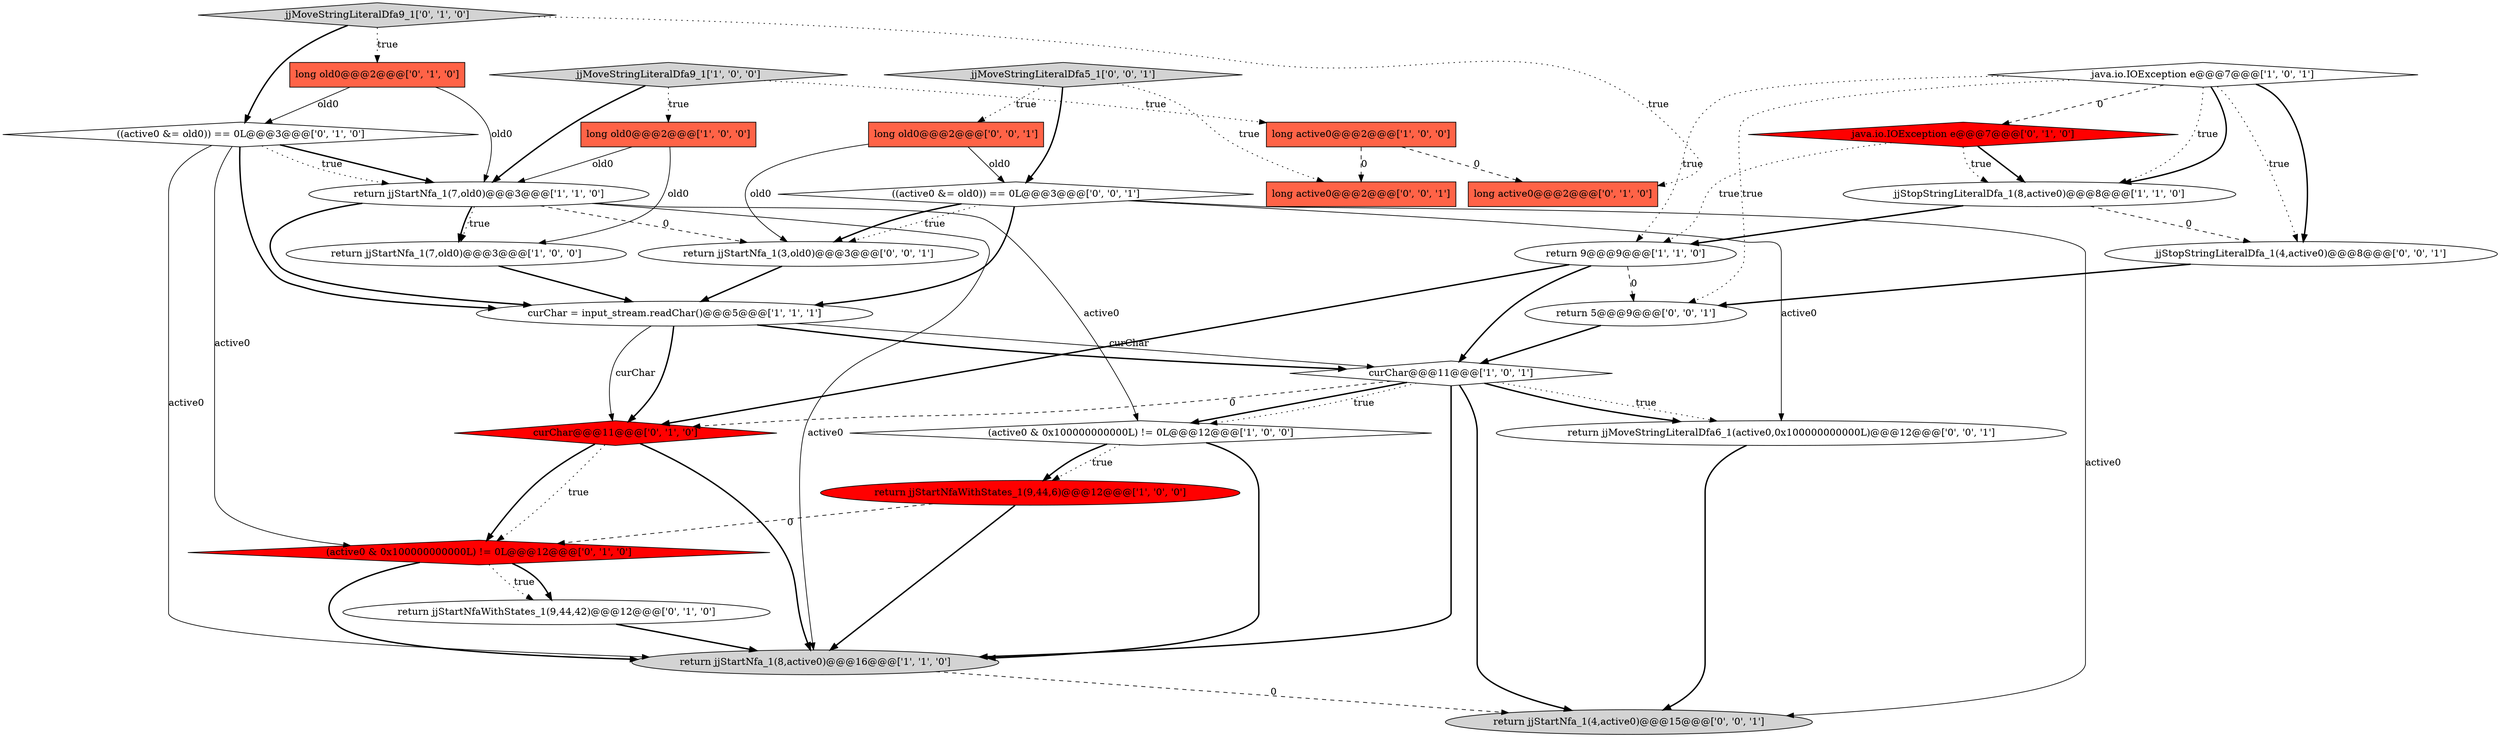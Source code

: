 digraph {
4 [style = filled, label = "return jjStartNfaWithStates_1(9,44,6)@@@12@@@['1', '0', '0']", fillcolor = red, shape = ellipse image = "AAA1AAABBB1BBB"];
7 [style = filled, label = "return jjStartNfa_1(7,old0)@@@3@@@['1', '1', '0']", fillcolor = white, shape = ellipse image = "AAA0AAABBB1BBB"];
13 [style = filled, label = "return jjStartNfaWithStates_1(9,44,42)@@@12@@@['0', '1', '0']", fillcolor = white, shape = ellipse image = "AAA0AAABBB2BBB"];
29 [style = filled, label = "return jjMoveStringLiteralDfa6_1(active0,0x100000000000L)@@@12@@@['0', '0', '1']", fillcolor = white, shape = ellipse image = "AAA0AAABBB3BBB"];
18 [style = filled, label = "(active0 & 0x100000000000L) != 0L@@@12@@@['0', '1', '0']", fillcolor = red, shape = diamond image = "AAA1AAABBB2BBB"];
26 [style = filled, label = "return jjStartNfa_1(4,active0)@@@15@@@['0', '0', '1']", fillcolor = lightgray, shape = ellipse image = "AAA0AAABBB3BBB"];
25 [style = filled, label = "return 5@@@9@@@['0', '0', '1']", fillcolor = white, shape = ellipse image = "AAA0AAABBB3BBB"];
14 [style = filled, label = "((active0 &= old0)) == 0L@@@3@@@['0', '1', '0']", fillcolor = white, shape = diamond image = "AAA0AAABBB2BBB"];
19 [style = filled, label = "jjMoveStringLiteralDfa9_1['0', '1', '0']", fillcolor = lightgray, shape = diamond image = "AAA0AAABBB2BBB"];
12 [style = filled, label = "java.io.IOException e@@@7@@@['1', '0', '1']", fillcolor = white, shape = diamond image = "AAA0AAABBB1BBB"];
10 [style = filled, label = "long active0@@@2@@@['1', '0', '0']", fillcolor = tomato, shape = box image = "AAA1AAABBB1BBB"];
5 [style = filled, label = "return jjStartNfa_1(7,old0)@@@3@@@['1', '0', '0']", fillcolor = white, shape = ellipse image = "AAA0AAABBB1BBB"];
16 [style = filled, label = "long active0@@@2@@@['0', '1', '0']", fillcolor = tomato, shape = box image = "AAA1AAABBB2BBB"];
20 [style = filled, label = "java.io.IOException e@@@7@@@['0', '1', '0']", fillcolor = red, shape = diamond image = "AAA1AAABBB2BBB"];
28 [style = filled, label = "return jjStartNfa_1(3,old0)@@@3@@@['0', '0', '1']", fillcolor = white, shape = ellipse image = "AAA0AAABBB3BBB"];
2 [style = filled, label = "long old0@@@2@@@['1', '0', '0']", fillcolor = tomato, shape = box image = "AAA0AAABBB1BBB"];
9 [style = filled, label = "return 9@@@9@@@['1', '1', '0']", fillcolor = white, shape = ellipse image = "AAA0AAABBB1BBB"];
0 [style = filled, label = "jjMoveStringLiteralDfa9_1['1', '0', '0']", fillcolor = lightgray, shape = diamond image = "AAA0AAABBB1BBB"];
11 [style = filled, label = "curChar@@@11@@@['1', '0', '1']", fillcolor = white, shape = diamond image = "AAA0AAABBB1BBB"];
17 [style = filled, label = "curChar@@@11@@@['0', '1', '0']", fillcolor = red, shape = diamond image = "AAA1AAABBB2BBB"];
22 [style = filled, label = "long old0@@@2@@@['0', '0', '1']", fillcolor = tomato, shape = box image = "AAA0AAABBB3BBB"];
8 [style = filled, label = "return jjStartNfa_1(8,active0)@@@16@@@['1', '1', '0']", fillcolor = lightgray, shape = ellipse image = "AAA0AAABBB1BBB"];
21 [style = filled, label = "jjStopStringLiteralDfa_1(4,active0)@@@8@@@['0', '0', '1']", fillcolor = white, shape = ellipse image = "AAA0AAABBB3BBB"];
23 [style = filled, label = "((active0 &= old0)) == 0L@@@3@@@['0', '0', '1']", fillcolor = white, shape = diamond image = "AAA0AAABBB3BBB"];
1 [style = filled, label = "jjStopStringLiteralDfa_1(8,active0)@@@8@@@['1', '1', '0']", fillcolor = white, shape = ellipse image = "AAA0AAABBB1BBB"];
24 [style = filled, label = "long active0@@@2@@@['0', '0', '1']", fillcolor = tomato, shape = box image = "AAA0AAABBB3BBB"];
15 [style = filled, label = "long old0@@@2@@@['0', '1', '0']", fillcolor = tomato, shape = box image = "AAA0AAABBB2BBB"];
3 [style = filled, label = "(active0 & 0x100000000000L) != 0L@@@12@@@['1', '0', '0']", fillcolor = white, shape = diamond image = "AAA0AAABBB1BBB"];
6 [style = filled, label = "curChar = input_stream.readChar()@@@5@@@['1', '1', '1']", fillcolor = white, shape = ellipse image = "AAA0AAABBB1BBB"];
27 [style = filled, label = "jjMoveStringLiteralDfa5_1['0', '0', '1']", fillcolor = lightgray, shape = diamond image = "AAA0AAABBB3BBB"];
6->17 [style = bold, label=""];
17->8 [style = bold, label=""];
7->3 [style = solid, label="active0"];
4->18 [style = dashed, label="0"];
28->6 [style = bold, label=""];
12->20 [style = dashed, label="0"];
27->22 [style = dotted, label="true"];
20->9 [style = dotted, label="true"];
9->11 [style = bold, label=""];
17->18 [style = dotted, label="true"];
22->23 [style = solid, label="old0"];
0->10 [style = dotted, label="true"];
12->21 [style = bold, label=""];
23->28 [style = dotted, label="true"];
11->29 [style = dotted, label="true"];
14->8 [style = solid, label="active0"];
12->1 [style = dotted, label="true"];
3->4 [style = dotted, label="true"];
11->29 [style = bold, label=""];
18->13 [style = dotted, label="true"];
9->17 [style = bold, label=""];
23->26 [style = solid, label="active0"];
22->28 [style = solid, label="old0"];
1->21 [style = dashed, label="0"];
27->24 [style = dotted, label="true"];
11->17 [style = dashed, label="0"];
20->1 [style = bold, label=""];
21->25 [style = bold, label=""];
19->15 [style = dotted, label="true"];
12->1 [style = bold, label=""];
3->4 [style = bold, label=""];
12->21 [style = dotted, label="true"];
14->18 [style = solid, label="active0"];
1->9 [style = bold, label=""];
23->29 [style = solid, label="active0"];
14->7 [style = bold, label=""];
7->5 [style = dotted, label="true"];
0->7 [style = bold, label=""];
29->26 [style = bold, label=""];
23->28 [style = bold, label=""];
7->5 [style = bold, label=""];
6->17 [style = solid, label="curChar"];
19->14 [style = bold, label=""];
20->1 [style = dotted, label="true"];
5->6 [style = bold, label=""];
11->3 [style = bold, label=""];
7->28 [style = dashed, label="0"];
25->11 [style = bold, label=""];
3->8 [style = bold, label=""];
6->11 [style = bold, label=""];
17->18 [style = bold, label=""];
2->5 [style = solid, label="old0"];
14->7 [style = dotted, label="true"];
7->6 [style = bold, label=""];
23->6 [style = bold, label=""];
19->16 [style = dotted, label="true"];
18->13 [style = bold, label=""];
9->25 [style = dashed, label="0"];
11->8 [style = bold, label=""];
4->8 [style = bold, label=""];
27->23 [style = bold, label=""];
18->8 [style = bold, label=""];
10->16 [style = dashed, label="0"];
15->7 [style = solid, label="old0"];
0->2 [style = dotted, label="true"];
13->8 [style = bold, label=""];
15->14 [style = solid, label="old0"];
11->3 [style = dotted, label="true"];
2->7 [style = solid, label="old0"];
12->25 [style = dotted, label="true"];
7->8 [style = solid, label="active0"];
6->11 [style = solid, label="curChar"];
14->6 [style = bold, label=""];
10->24 [style = dashed, label="0"];
11->26 [style = bold, label=""];
12->9 [style = dotted, label="true"];
8->26 [style = dashed, label="0"];
}
